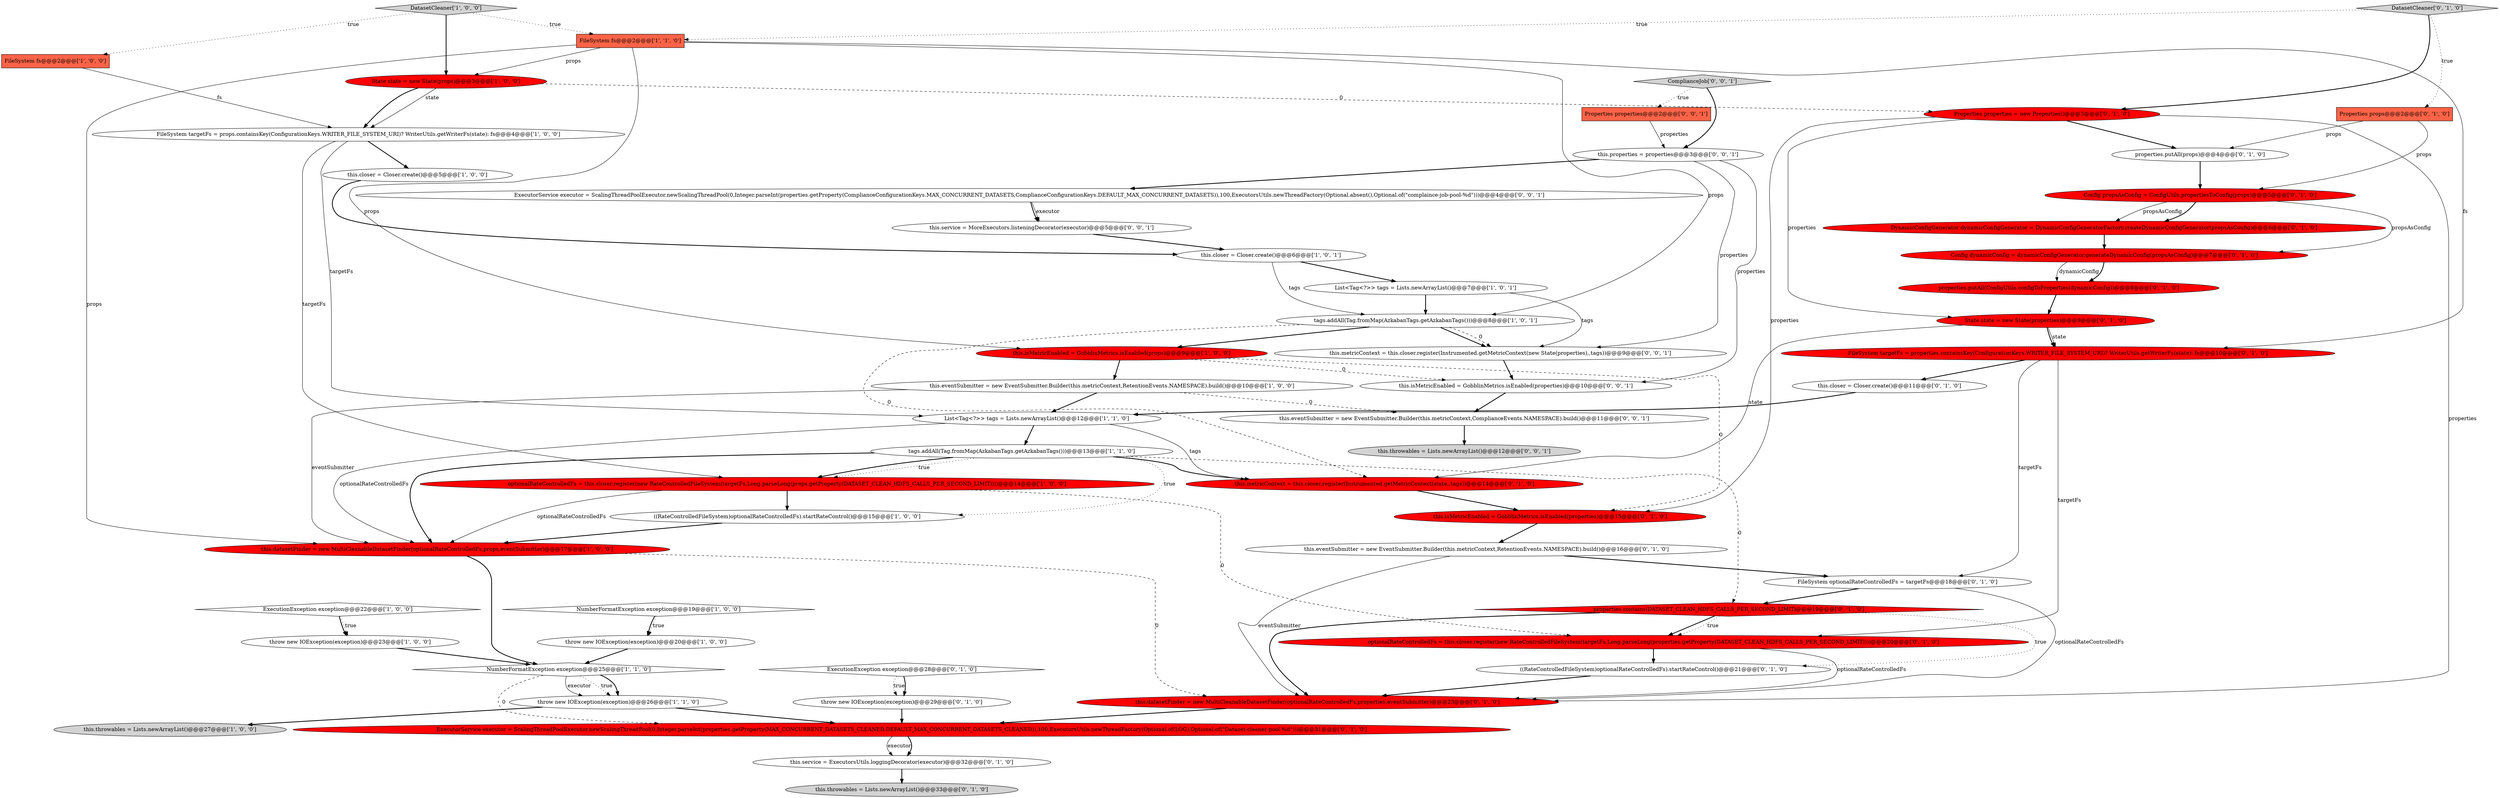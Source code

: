 digraph {
18 [style = filled, label = "((RateControlledFileSystem)optionalRateControlledFs).startRateControl()@@@15@@@['1', '0', '0']", fillcolor = white, shape = ellipse image = "AAA0AAABBB1BBB"];
29 [style = filled, label = "Properties props@@@2@@@['0', '1', '0']", fillcolor = tomato, shape = box image = "AAA0AAABBB2BBB"];
1 [style = filled, label = "tags.addAll(Tag.fromMap(AzkabanTags.getAzkabanTags()))@@@13@@@['1', '1', '0']", fillcolor = white, shape = ellipse image = "AAA0AAABBB1BBB"];
15 [style = filled, label = "throw new IOException(exception)@@@23@@@['1', '0', '0']", fillcolor = white, shape = ellipse image = "AAA0AAABBB1BBB"];
26 [style = filled, label = "properties.putAll(props)@@@4@@@['0', '1', '0']", fillcolor = white, shape = ellipse image = "AAA0AAABBB2BBB"];
27 [style = filled, label = "DynamicConfigGenerator dynamicConfigGenerator = DynamicConfigGeneratorFactory.createDynamicConfigGenerator(propsAsConfig)@@@6@@@['0', '1', '0']", fillcolor = red, shape = ellipse image = "AAA1AAABBB2BBB"];
39 [style = filled, label = "this.throwables = Lists.newArrayList()@@@33@@@['0', '1', '0']", fillcolor = lightgray, shape = ellipse image = "AAA0AAABBB2BBB"];
40 [style = filled, label = "Properties properties = new Properties()@@@3@@@['0', '1', '0']", fillcolor = red, shape = ellipse image = "AAA1AAABBB2BBB"];
48 [style = filled, label = "ExecutorService executor = ScalingThreadPoolExecutor.newScalingThreadPool(0,Integer.parseInt(properties.getProperty(ComplianceConfigurationKeys.MAX_CONCURRENT_DATASETS,ComplianceConfigurationKeys.DEFAULT_MAX_CONCURRENT_DATASETS)),100,ExecutorsUtils.newThreadFactory(Optional.absent(),Optional.of(\"complaince-job-pool-%d\")))@@@4@@@['0', '0', '1']", fillcolor = white, shape = ellipse image = "AAA0AAABBB3BBB"];
36 [style = filled, label = "properties.putAll(ConfigUtils.configToProperties(dynamicConfig))@@@8@@@['0', '1', '0']", fillcolor = red, shape = ellipse image = "AAA1AAABBB2BBB"];
32 [style = filled, label = "this.isMetricEnabled = GobblinMetrics.isEnabled(properties)@@@15@@@['0', '1', '0']", fillcolor = red, shape = ellipse image = "AAA1AAABBB2BBB"];
6 [style = filled, label = "this.isMetricEnabled = GobblinMetrics.isEnabled(props)@@@9@@@['1', '0', '0']", fillcolor = red, shape = ellipse image = "AAA1AAABBB1BBB"];
54 [style = filled, label = "this.eventSubmitter = new EventSubmitter.Builder(this.metricContext,ComplianceEvents.NAMESPACE).build()@@@11@@@['0', '0', '1']", fillcolor = white, shape = ellipse image = "AAA0AAABBB3BBB"];
37 [style = filled, label = "ExecutorService executor = ScalingThreadPoolExecutor.newScalingThreadPool(0,Integer.parseInt(properties.getProperty(MAX_CONCURRENT_DATASETS_CLEANED,DEFAULT_MAX_CONCURRENT_DATASETS_CLEANED)),100,ExecutorsUtils.newThreadFactory(Optional.of(LOG),Optional.of(\"Dataset-cleaner-pool-%d\")))@@@31@@@['0', '1', '0']", fillcolor = red, shape = ellipse image = "AAA1AAABBB2BBB"];
8 [style = filled, label = "optionalRateControlledFs = this.closer.register(new RateControlledFileSystem(targetFs,Long.parseLong(props.getProperty(DATASET_CLEAN_HDFS_CALLS_PER_SECOND_LIMIT))))@@@14@@@['1', '0', '0']", fillcolor = red, shape = ellipse image = "AAA1AAABBB1BBB"];
49 [style = filled, label = "this.throwables = Lists.newArrayList()@@@12@@@['0', '0', '1']", fillcolor = lightgray, shape = ellipse image = "AAA0AAABBB3BBB"];
53 [style = filled, label = "this.metricContext = this.closer.register(Instrumented.getMetricContext(new State(properties),,tags))@@@9@@@['0', '0', '1']", fillcolor = white, shape = ellipse image = "AAA0AAABBB3BBB"];
0 [style = filled, label = "throw new IOException(exception)@@@20@@@['1', '0', '0']", fillcolor = white, shape = ellipse image = "AAA0AAABBB1BBB"];
7 [style = filled, label = "List<Tag<?>> tags = Lists.newArrayList()@@@12@@@['1', '1', '0']", fillcolor = white, shape = ellipse image = "AAA0AAABBB1BBB"];
42 [style = filled, label = "this.eventSubmitter = new EventSubmitter.Builder(this.metricContext,RetentionEvents.NAMESPACE).build()@@@16@@@['0', '1', '0']", fillcolor = white, shape = ellipse image = "AAA0AAABBB2BBB"];
19 [style = filled, label = "NumberFormatException exception@@@25@@@['1', '1', '0']", fillcolor = white, shape = diamond image = "AAA0AAABBB1BBB"];
21 [style = filled, label = "throw new IOException(exception)@@@26@@@['1', '1', '0']", fillcolor = white, shape = ellipse image = "AAA0AAABBB1BBB"];
30 [style = filled, label = "ExecutionException exception@@@28@@@['0', '1', '0']", fillcolor = white, shape = diamond image = "AAA0AAABBB2BBB"];
35 [style = filled, label = "optionalRateControlledFs = this.closer.register(new RateControlledFileSystem(targetFs,Long.parseLong(properties.getProperty(DATASET_CLEAN_HDFS_CALLS_PER_SECOND_LIMIT))))@@@20@@@['0', '1', '0']", fillcolor = red, shape = ellipse image = "AAA1AAABBB2BBB"];
47 [style = filled, label = "ComplianceJob['0', '0', '1']", fillcolor = lightgray, shape = diamond image = "AAA0AAABBB3BBB"];
41 [style = filled, label = "this.service = ExecutorsUtils.loggingDecorator(executor)@@@32@@@['0', '1', '0']", fillcolor = white, shape = ellipse image = "AAA0AAABBB2BBB"];
10 [style = filled, label = "ExecutionException exception@@@22@@@['1', '0', '0']", fillcolor = white, shape = diamond image = "AAA0AAABBB1BBB"];
13 [style = filled, label = "this.throwables = Lists.newArrayList()@@@27@@@['1', '0', '0']", fillcolor = lightgray, shape = ellipse image = "AAA0AAABBB1BBB"];
9 [style = filled, label = "List<Tag<?>> tags = Lists.newArrayList()@@@7@@@['1', '0', '1']", fillcolor = white, shape = ellipse image = "AAA0AAABBB1BBB"];
38 [style = filled, label = "Config dynamicConfig = dynamicConfigGenerator.generateDynamicConfig(propsAsConfig)@@@7@@@['0', '1', '0']", fillcolor = red, shape = ellipse image = "AAA1AAABBB2BBB"];
3 [style = filled, label = "this.eventSubmitter = new EventSubmitter.Builder(this.metricContext,RetentionEvents.NAMESPACE).build()@@@10@@@['1', '0', '0']", fillcolor = white, shape = ellipse image = "AAA0AAABBB1BBB"];
45 [style = filled, label = "FileSystem optionalRateControlledFs = targetFs@@@18@@@['0', '1', '0']", fillcolor = white, shape = ellipse image = "AAA0AAABBB2BBB"];
25 [style = filled, label = "Config propsAsConfig = ConfigUtils.propertiesToConfig(props)@@@5@@@['0', '1', '0']", fillcolor = red, shape = ellipse image = "AAA1AAABBB2BBB"];
5 [style = filled, label = "this.closer = Closer.create()@@@5@@@['1', '0', '0']", fillcolor = white, shape = ellipse image = "AAA0AAABBB1BBB"];
52 [style = filled, label = "this.properties = properties@@@3@@@['0', '0', '1']", fillcolor = white, shape = ellipse image = "AAA0AAABBB3BBB"];
31 [style = filled, label = "properties.contains(DATASET_CLEAN_HDFS_CALLS_PER_SECOND_LIMIT)@@@19@@@['0', '1', '0']", fillcolor = red, shape = diamond image = "AAA1AAABBB2BBB"];
20 [style = filled, label = "FileSystem fs@@@2@@@['1', '1', '0']", fillcolor = tomato, shape = box image = "AAA0AAABBB1BBB"];
50 [style = filled, label = "this.service = MoreExecutors.listeningDecorator(executor)@@@5@@@['0', '0', '1']", fillcolor = white, shape = ellipse image = "AAA0AAABBB3BBB"];
12 [style = filled, label = "DatasetCleaner['1', '0', '0']", fillcolor = lightgray, shape = diamond image = "AAA0AAABBB1BBB"];
43 [style = filled, label = "throw new IOException(exception)@@@29@@@['0', '1', '0']", fillcolor = white, shape = ellipse image = "AAA0AAABBB2BBB"];
55 [style = filled, label = "Properties properties@@@2@@@['0', '0', '1']", fillcolor = tomato, shape = box image = "AAA0AAABBB3BBB"];
33 [style = filled, label = "((RateControlledFileSystem)optionalRateControlledFs).startRateControl()@@@21@@@['0', '1', '0']", fillcolor = white, shape = ellipse image = "AAA0AAABBB2BBB"];
46 [style = filled, label = "this.closer = Closer.create()@@@11@@@['0', '1', '0']", fillcolor = white, shape = ellipse image = "AAA0AAABBB2BBB"];
14 [style = filled, label = "this.datasetFinder = new MultiCleanableDatasetFinder(optionalRateControlledFs,props,eventSubmitter)@@@17@@@['1', '0', '0']", fillcolor = red, shape = ellipse image = "AAA1AAABBB1BBB"];
51 [style = filled, label = "this.isMetricEnabled = GobblinMetrics.isEnabled(properties)@@@10@@@['0', '0', '1']", fillcolor = white, shape = ellipse image = "AAA0AAABBB3BBB"];
17 [style = filled, label = "NumberFormatException exception@@@19@@@['1', '0', '0']", fillcolor = white, shape = diamond image = "AAA0AAABBB1BBB"];
2 [style = filled, label = "FileSystem targetFs = props.containsKey(ConfigurationKeys.WRITER_FILE_SYSTEM_URI)? WriterUtils.getWriterFs(state): fs@@@4@@@['1', '0', '0']", fillcolor = white, shape = ellipse image = "AAA0AAABBB1BBB"];
34 [style = filled, label = "this.datasetFinder = new MultiCleanableDatasetFinder(optionalRateControlledFs,properties,eventSubmitter)@@@23@@@['0', '1', '0']", fillcolor = red, shape = ellipse image = "AAA1AAABBB2BBB"];
22 [style = filled, label = "this.closer = Closer.create()@@@6@@@['1', '0', '1']", fillcolor = white, shape = ellipse image = "AAA0AAABBB1BBB"];
11 [style = filled, label = "State state = new State(props)@@@3@@@['1', '0', '0']", fillcolor = red, shape = ellipse image = "AAA1AAABBB1BBB"];
24 [style = filled, label = "this.metricContext = this.closer.register(Instrumented.getMetricContext(state,,tags))@@@14@@@['0', '1', '0']", fillcolor = red, shape = ellipse image = "AAA1AAABBB2BBB"];
44 [style = filled, label = "DatasetCleaner['0', '1', '0']", fillcolor = lightgray, shape = diamond image = "AAA0AAABBB2BBB"];
23 [style = filled, label = "State state = new State(properties)@@@9@@@['0', '1', '0']", fillcolor = red, shape = ellipse image = "AAA1AAABBB2BBB"];
28 [style = filled, label = "FileSystem targetFs = properties.containsKey(ConfigurationKeys.WRITER_FILE_SYSTEM_URI)? WriterUtils.getWriterFs(state): fs@@@10@@@['0', '1', '0']", fillcolor = red, shape = ellipse image = "AAA1AAABBB2BBB"];
4 [style = filled, label = "tags.addAll(Tag.fromMap(AzkabanTags.getAzkabanTags()))@@@8@@@['1', '0', '1']", fillcolor = white, shape = ellipse image = "AAA0AAABBB1BBB"];
16 [style = filled, label = "FileSystem fs@@@2@@@['1', '0', '0']", fillcolor = tomato, shape = box image = "AAA0AAABBB1BBB"];
6->3 [style = bold, label=""];
27->38 [style = bold, label=""];
50->22 [style = bold, label=""];
4->53 [style = bold, label=""];
42->45 [style = bold, label=""];
42->34 [style = solid, label="eventSubmitter"];
11->40 [style = dashed, label="0"];
24->32 [style = bold, label=""];
25->27 [style = solid, label="propsAsConfig"];
29->26 [style = solid, label="props"];
40->23 [style = solid, label="properties"];
8->35 [style = dashed, label="0"];
6->51 [style = dashed, label="0"];
20->11 [style = solid, label="props"];
23->28 [style = solid, label="state"];
45->31 [style = bold, label=""];
23->24 [style = solid, label="state"];
23->28 [style = bold, label=""];
20->28 [style = solid, label="fs"];
38->36 [style = solid, label="dynamicConfig"];
37->41 [style = solid, label="executor"];
12->20 [style = dotted, label="true"];
31->35 [style = bold, label=""];
20->4 [style = solid, label="props"];
44->20 [style = dotted, label="true"];
46->7 [style = bold, label=""];
40->26 [style = bold, label=""];
30->43 [style = dotted, label="true"];
40->34 [style = solid, label="properties"];
21->13 [style = bold, label=""];
3->54 [style = dashed, label="0"];
4->53 [style = dashed, label="0"];
7->1 [style = bold, label=""];
54->49 [style = bold, label=""];
35->34 [style = solid, label="optionalRateControlledFs"];
51->54 [style = bold, label=""];
0->19 [style = bold, label=""];
8->18 [style = bold, label=""];
1->31 [style = dashed, label="0"];
6->32 [style = dashed, label="0"];
22->9 [style = bold, label=""];
12->11 [style = bold, label=""];
48->50 [style = bold, label=""];
19->21 [style = dotted, label="true"];
25->38 [style = solid, label="propsAsConfig"];
31->33 [style = dotted, label="true"];
1->18 [style = dotted, label="true"];
25->27 [style = bold, label=""];
21->37 [style = bold, label=""];
3->7 [style = bold, label=""];
52->48 [style = bold, label=""];
45->34 [style = solid, label="optionalRateControlledFs"];
1->8 [style = dotted, label="true"];
16->2 [style = solid, label="fs"];
4->24 [style = dashed, label="0"];
55->52 [style = solid, label="properties"];
32->42 [style = bold, label=""];
5->22 [style = bold, label=""];
28->35 [style = solid, label="targetFs"];
44->29 [style = dotted, label="true"];
1->8 [style = bold, label=""];
31->35 [style = dotted, label="true"];
28->45 [style = solid, label="targetFs"];
30->43 [style = bold, label=""];
37->41 [style = bold, label=""];
22->4 [style = solid, label="tags"];
14->19 [style = bold, label=""];
2->7 [style = solid, label="targetFs"];
15->19 [style = bold, label=""];
20->14 [style = solid, label="props"];
31->34 [style = bold, label=""];
17->0 [style = bold, label=""];
48->50 [style = solid, label="executor"];
2->8 [style = solid, label="targetFs"];
9->53 [style = solid, label="tags"];
47->52 [style = bold, label=""];
40->32 [style = solid, label="properties"];
2->5 [style = bold, label=""];
19->21 [style = bold, label=""];
17->0 [style = dotted, label="true"];
10->15 [style = bold, label=""];
53->51 [style = bold, label=""];
14->34 [style = dashed, label="0"];
4->6 [style = bold, label=""];
9->4 [style = bold, label=""];
26->25 [style = bold, label=""];
35->33 [style = bold, label=""];
44->40 [style = bold, label=""];
52->51 [style = solid, label="properties"];
38->36 [style = bold, label=""];
43->37 [style = bold, label=""];
19->21 [style = solid, label="executor"];
20->6 [style = solid, label="props"];
11->2 [style = bold, label=""];
47->55 [style = dotted, label="true"];
52->53 [style = solid, label="properties"];
7->14 [style = solid, label="optionalRateControlledFs"];
10->15 [style = dotted, label="true"];
28->46 [style = bold, label=""];
36->23 [style = bold, label=""];
34->37 [style = bold, label=""];
12->16 [style = dotted, label="true"];
1->24 [style = bold, label=""];
1->14 [style = bold, label=""];
3->14 [style = solid, label="eventSubmitter"];
41->39 [style = bold, label=""];
11->2 [style = solid, label="state"];
29->25 [style = solid, label="props"];
7->24 [style = solid, label="tags"];
33->34 [style = bold, label=""];
8->14 [style = solid, label="optionalRateControlledFs"];
18->14 [style = bold, label=""];
19->37 [style = dashed, label="0"];
}
